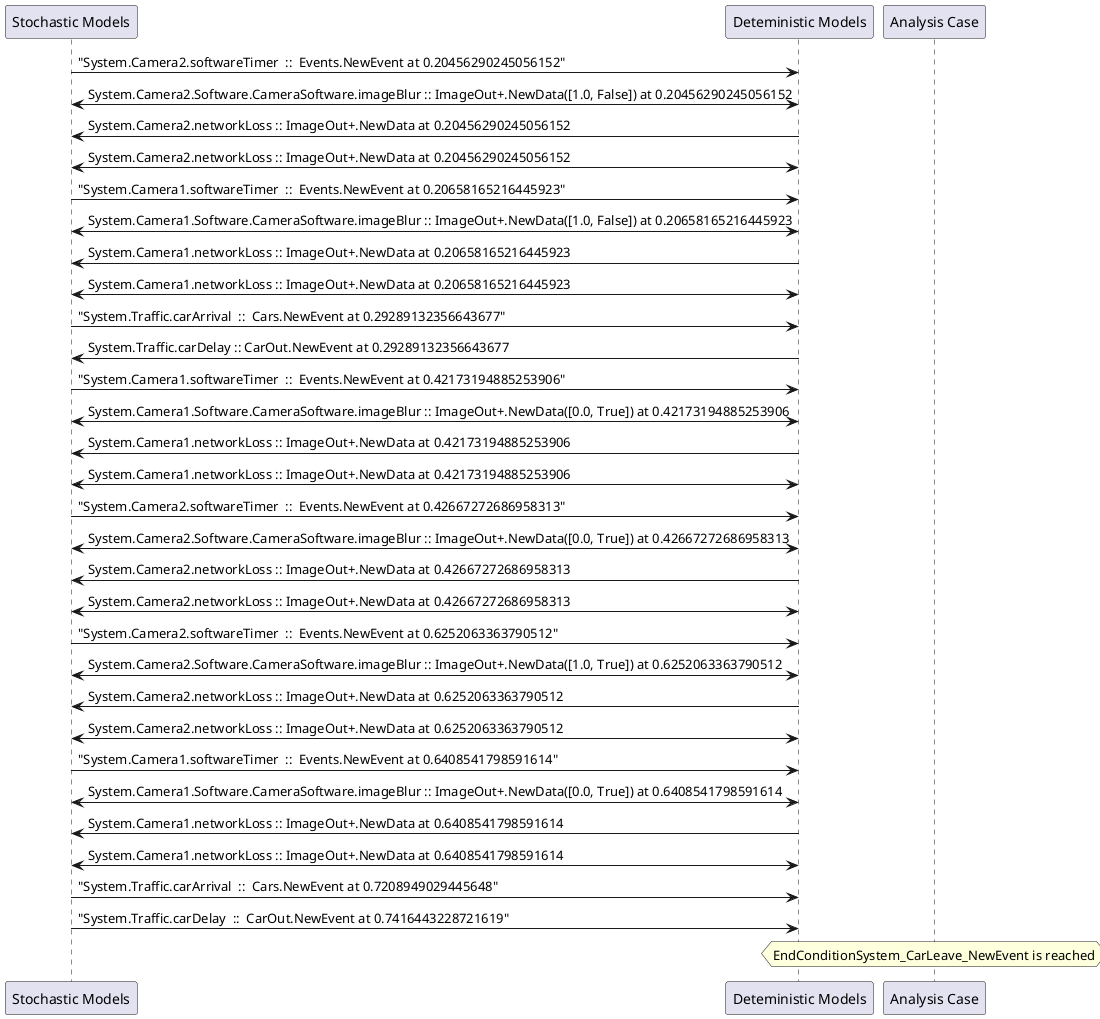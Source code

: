 
	@startuml
	participant "Stochastic Models" as stochmodel
	participant "Deteministic Models" as detmodel
	participant "Analysis Case" as analysis
	{5378_stop} stochmodel -> detmodel : "System.Camera2.softwareTimer  ::  Events.NewEvent at 0.20456290245056152"
detmodel <-> stochmodel : System.Camera2.Software.CameraSoftware.imageBlur :: ImageOut+.NewData([1.0, False]) at 0.20456290245056152
detmodel -> stochmodel : System.Camera2.networkLoss :: ImageOut+.NewData at 0.20456290245056152
detmodel <-> stochmodel : System.Camera2.networkLoss :: ImageOut+.NewData at 0.20456290245056152
{5363_stop} stochmodel -> detmodel : "System.Camera1.softwareTimer  ::  Events.NewEvent at 0.20658165216445923"
detmodel <-> stochmodel : System.Camera1.Software.CameraSoftware.imageBlur :: ImageOut+.NewData([1.0, False]) at 0.20658165216445923
detmodel -> stochmodel : System.Camera1.networkLoss :: ImageOut+.NewData at 0.20658165216445923
detmodel <-> stochmodel : System.Camera1.networkLoss :: ImageOut+.NewData at 0.20658165216445923
{5393_stop} stochmodel -> detmodel : "System.Traffic.carArrival  ::  Cars.NewEvent at 0.29289132356643677"
{5401_start} detmodel -> stochmodel : System.Traffic.carDelay :: CarOut.NewEvent at 0.29289132356643677
{5364_stop} stochmodel -> detmodel : "System.Camera1.softwareTimer  ::  Events.NewEvent at 0.42173194885253906"
detmodel <-> stochmodel : System.Camera1.Software.CameraSoftware.imageBlur :: ImageOut+.NewData([0.0, True]) at 0.42173194885253906
detmodel -> stochmodel : System.Camera1.networkLoss :: ImageOut+.NewData at 0.42173194885253906
detmodel <-> stochmodel : System.Camera1.networkLoss :: ImageOut+.NewData at 0.42173194885253906
{5379_stop} stochmodel -> detmodel : "System.Camera2.softwareTimer  ::  Events.NewEvent at 0.42667272686958313"
detmodel <-> stochmodel : System.Camera2.Software.CameraSoftware.imageBlur :: ImageOut+.NewData([0.0, True]) at 0.42667272686958313
detmodel -> stochmodel : System.Camera2.networkLoss :: ImageOut+.NewData at 0.42667272686958313
detmodel <-> stochmodel : System.Camera2.networkLoss :: ImageOut+.NewData at 0.42667272686958313
{5380_stop} stochmodel -> detmodel : "System.Camera2.softwareTimer  ::  Events.NewEvent at 0.6252063363790512"
detmodel <-> stochmodel : System.Camera2.Software.CameraSoftware.imageBlur :: ImageOut+.NewData([1.0, True]) at 0.6252063363790512
detmodel -> stochmodel : System.Camera2.networkLoss :: ImageOut+.NewData at 0.6252063363790512
detmodel <-> stochmodel : System.Camera2.networkLoss :: ImageOut+.NewData at 0.6252063363790512
{5365_stop} stochmodel -> detmodel : "System.Camera1.softwareTimer  ::  Events.NewEvent at 0.6408541798591614"
detmodel <-> stochmodel : System.Camera1.Software.CameraSoftware.imageBlur :: ImageOut+.NewData([0.0, True]) at 0.6408541798591614
detmodel -> stochmodel : System.Camera1.networkLoss :: ImageOut+.NewData at 0.6408541798591614
detmodel <-> stochmodel : System.Camera1.networkLoss :: ImageOut+.NewData at 0.6408541798591614
{5394_stop} stochmodel -> detmodel : "System.Traffic.carArrival  ::  Cars.NewEvent at 0.7208949029445648"
{5401_stop} stochmodel -> detmodel : "System.Traffic.carDelay  ::  CarOut.NewEvent at 0.7416443228721619"
{5401_start} <-> {5401_stop} : delay
hnote over analysis 
EndConditionSystem_CarLeave_NewEvent is reached
endnote
@enduml